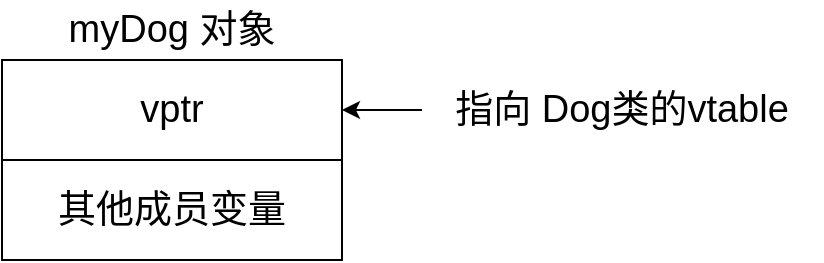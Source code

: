<mxfile version="28.1.2">
  <diagram name="Page-1" id="VdxvELIbX1E1HRHZ1RaQ">
    <mxGraphModel dx="1432" dy="1014" grid="1" gridSize="10" guides="1" tooltips="1" connect="1" arrows="1" fold="1" page="1" pageScale="1" pageWidth="1920" pageHeight="1200" math="0" shadow="0">
      <root>
        <mxCell id="0" />
        <mxCell id="1" parent="0" />
        <mxCell id="_lgiSeBEzwKayDVqdZCt-5" value="myDog 对象" style="text;html=1;align=center;verticalAlign=middle;whiteSpace=wrap;rounded=0;fontSize=19;" vertex="1" parent="1">
          <mxGeometry x="145" y="200" width="140" height="30" as="geometry" />
        </mxCell>
        <mxCell id="_lgiSeBEzwKayDVqdZCt-10" value="vptr" style="rounded=0;whiteSpace=wrap;html=1;fontSize=19;" vertex="1" parent="1">
          <mxGeometry x="130" y="230" width="170" height="50" as="geometry" />
        </mxCell>
        <mxCell id="_lgiSeBEzwKayDVqdZCt-12" value="其他成员变量" style="rounded=0;whiteSpace=wrap;html=1;fontSize=19;" vertex="1" parent="1">
          <mxGeometry x="130" y="280" width="170" height="50" as="geometry" />
        </mxCell>
        <mxCell id="_lgiSeBEzwKayDVqdZCt-15" style="edgeStyle=orthogonalEdgeStyle;rounded=0;orthogonalLoop=1;jettySize=auto;html=1;exitX=0;exitY=0.5;exitDx=0;exitDy=0;entryX=1;entryY=0.5;entryDx=0;entryDy=0;" edge="1" parent="1" source="_lgiSeBEzwKayDVqdZCt-13" target="_lgiSeBEzwKayDVqdZCt-10">
          <mxGeometry relative="1" as="geometry" />
        </mxCell>
        <mxCell id="_lgiSeBEzwKayDVqdZCt-13" value="指向 Dog类的vtable" style="text;html=1;align=center;verticalAlign=middle;whiteSpace=wrap;rounded=0;fontSize=19;" vertex="1" parent="1">
          <mxGeometry x="340" y="240" width="200" height="30" as="geometry" />
        </mxCell>
      </root>
    </mxGraphModel>
  </diagram>
</mxfile>
